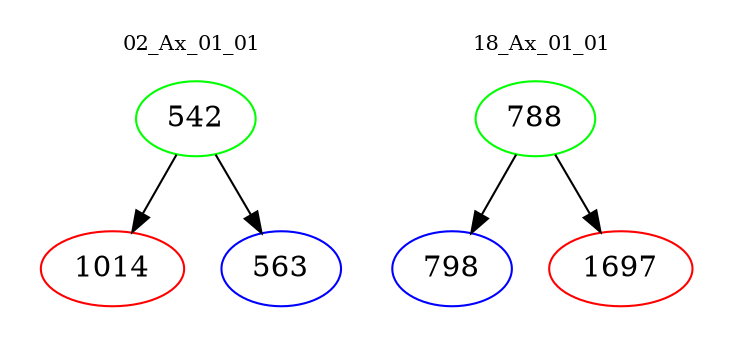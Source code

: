 digraph{
subgraph cluster_0 {
color = white
label = "02_Ax_01_01";
fontsize=10;
T0_542 [label="542", color="green"]
T0_542 -> T0_1014 [color="black"]
T0_1014 [label="1014", color="red"]
T0_542 -> T0_563 [color="black"]
T0_563 [label="563", color="blue"]
}
subgraph cluster_1 {
color = white
label = "18_Ax_01_01";
fontsize=10;
T1_788 [label="788", color="green"]
T1_788 -> T1_798 [color="black"]
T1_798 [label="798", color="blue"]
T1_788 -> T1_1697 [color="black"]
T1_1697 [label="1697", color="red"]
}
}
